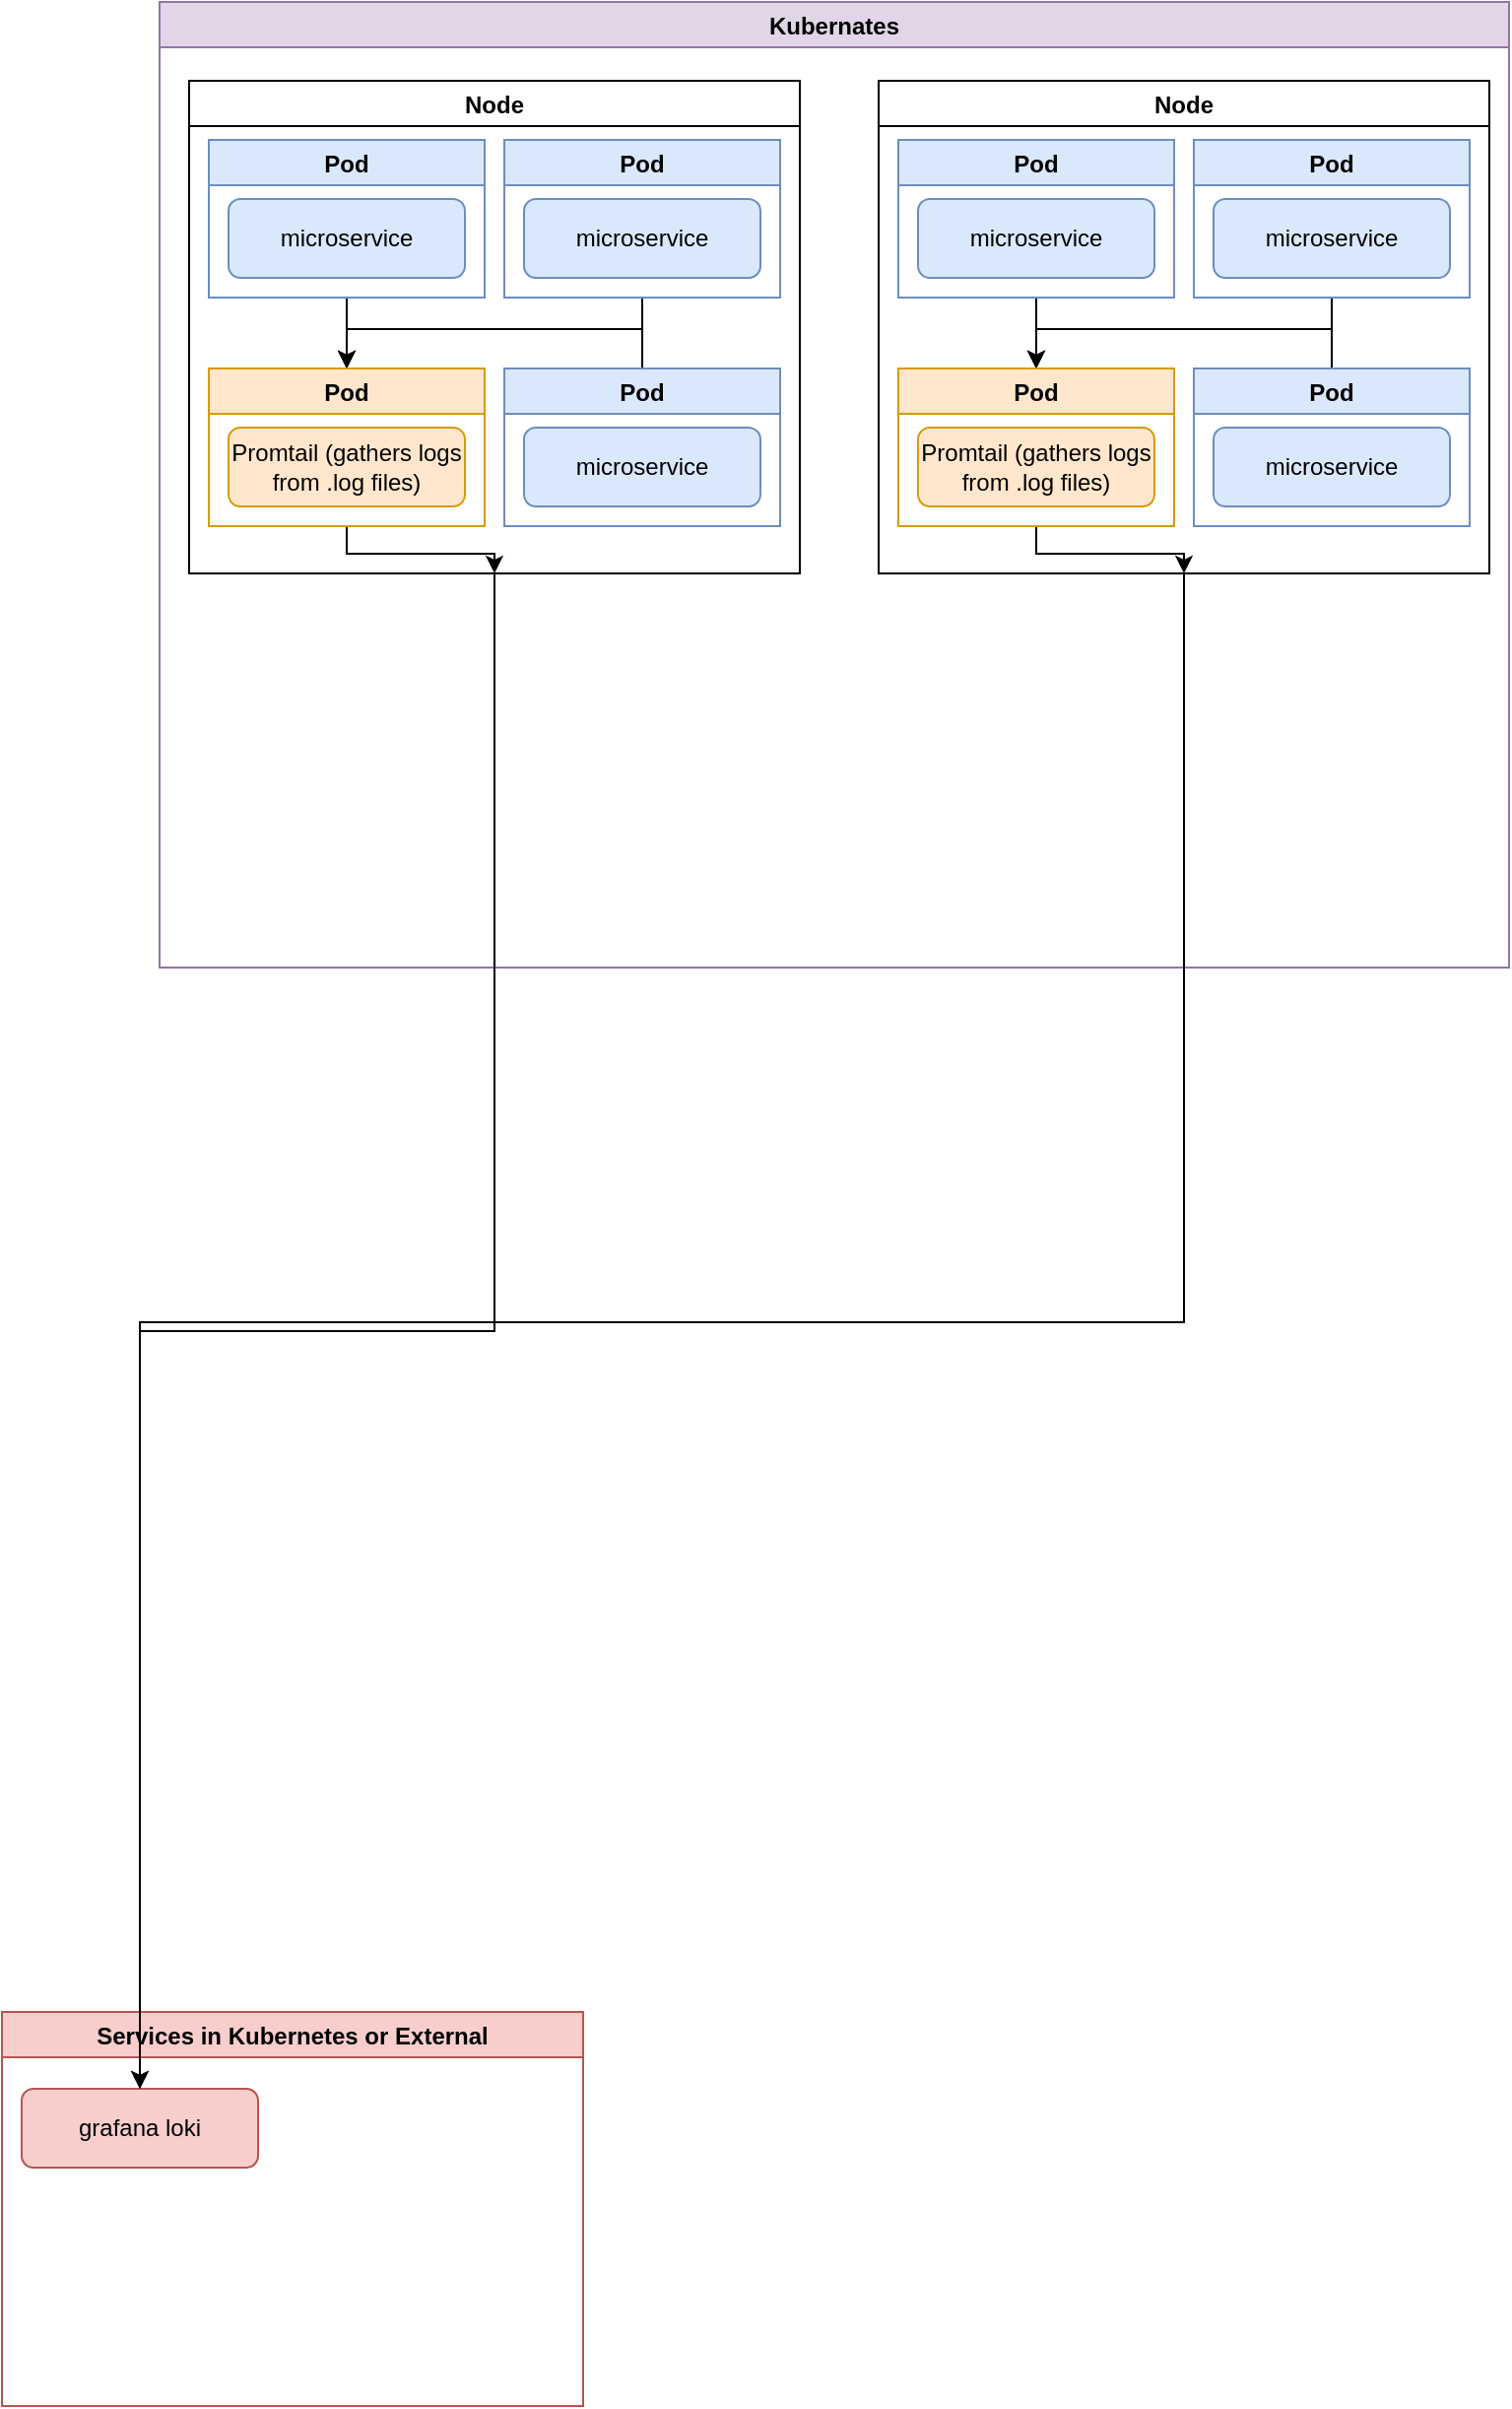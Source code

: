 <mxfile version="15.9.1" type="github">
  <diagram id="C5RBs43oDa-KdzZeNtuy" name="Page-1">
    <mxGraphModel dx="1302" dy="922" grid="1" gridSize="10" guides="1" tooltips="1" connect="1" arrows="1" fold="1" page="1" pageScale="1" pageWidth="827" pageHeight="1169" math="0" shadow="0">
      <root>
        <mxCell id="WIyWlLk6GJQsqaUBKTNV-0" />
        <mxCell id="WIyWlLk6GJQsqaUBKTNV-1" parent="WIyWlLk6GJQsqaUBKTNV-0" />
        <mxCell id="2bUrFyERgZB-LMlyc5oO-50" value="Kubernates" style="swimlane;fillColor=#e1d5e7;strokeColor=#9673a6;" vertex="1" parent="WIyWlLk6GJQsqaUBKTNV-1">
          <mxGeometry x="90" y="620" width="685" height="490" as="geometry" />
        </mxCell>
        <mxCell id="2bUrFyERgZB-LMlyc5oO-4" value="Node" style="swimlane;" vertex="1" parent="2bUrFyERgZB-LMlyc5oO-50">
          <mxGeometry x="15" y="40" width="310" height="250" as="geometry" />
        </mxCell>
        <mxCell id="2bUrFyERgZB-LMlyc5oO-31" style="edgeStyle=orthogonalEdgeStyle;rounded=0;orthogonalLoop=1;jettySize=auto;html=1;exitX=0.5;exitY=1;exitDx=0;exitDy=0;" edge="1" parent="2bUrFyERgZB-LMlyc5oO-4" source="2bUrFyERgZB-LMlyc5oO-5" target="2bUrFyERgZB-LMlyc5oO-27">
          <mxGeometry relative="1" as="geometry" />
        </mxCell>
        <mxCell id="2bUrFyERgZB-LMlyc5oO-5" value="Pod" style="swimlane;fillColor=#dae8fc;strokeColor=#6c8ebf;" vertex="1" parent="2bUrFyERgZB-LMlyc5oO-4">
          <mxGeometry x="10" y="30" width="140" height="80" as="geometry" />
        </mxCell>
        <mxCell id="WIyWlLk6GJQsqaUBKTNV-3" value="microservice" style="rounded=1;whiteSpace=wrap;html=1;fontSize=12;glass=0;strokeWidth=1;shadow=0;fillColor=#dae8fc;strokeColor=#6c8ebf;" parent="2bUrFyERgZB-LMlyc5oO-5" vertex="1">
          <mxGeometry x="10.0" y="30" width="120" height="40" as="geometry" />
        </mxCell>
        <mxCell id="2bUrFyERgZB-LMlyc5oO-30" style="edgeStyle=orthogonalEdgeStyle;rounded=0;orthogonalLoop=1;jettySize=auto;html=1;exitX=0.5;exitY=1;exitDx=0;exitDy=0;" edge="1" parent="2bUrFyERgZB-LMlyc5oO-4" source="2bUrFyERgZB-LMlyc5oO-6" target="2bUrFyERgZB-LMlyc5oO-27">
          <mxGeometry relative="1" as="geometry">
            <Array as="points">
              <mxPoint x="230" y="126" />
              <mxPoint x="80" y="126" />
            </Array>
          </mxGeometry>
        </mxCell>
        <mxCell id="2bUrFyERgZB-LMlyc5oO-6" value="Pod" style="swimlane;fillColor=#dae8fc;strokeColor=#6c8ebf;" vertex="1" parent="2bUrFyERgZB-LMlyc5oO-4">
          <mxGeometry x="160" y="30" width="140" height="80" as="geometry" />
        </mxCell>
        <mxCell id="2bUrFyERgZB-LMlyc5oO-7" value="microservice" style="rounded=1;whiteSpace=wrap;html=1;fontSize=12;glass=0;strokeWidth=1;shadow=0;fillColor=#dae8fc;strokeColor=#6c8ebf;" vertex="1" parent="2bUrFyERgZB-LMlyc5oO-6">
          <mxGeometry x="10.0" y="30" width="120" height="40" as="geometry" />
        </mxCell>
        <mxCell id="2bUrFyERgZB-LMlyc5oO-33" style="edgeStyle=orthogonalEdgeStyle;rounded=0;orthogonalLoop=1;jettySize=auto;html=1;exitX=0.5;exitY=0;exitDx=0;exitDy=0;entryX=0.5;entryY=0;entryDx=0;entryDy=0;" edge="1" parent="2bUrFyERgZB-LMlyc5oO-4" source="2bUrFyERgZB-LMlyc5oO-8" target="2bUrFyERgZB-LMlyc5oO-27">
          <mxGeometry relative="1" as="geometry" />
        </mxCell>
        <mxCell id="2bUrFyERgZB-LMlyc5oO-8" value="Pod" style="swimlane;fillColor=#dae8fc;strokeColor=#6c8ebf;" vertex="1" parent="2bUrFyERgZB-LMlyc5oO-4">
          <mxGeometry x="160" y="146" width="140" height="80" as="geometry" />
        </mxCell>
        <mxCell id="2bUrFyERgZB-LMlyc5oO-9" value="microservice" style="rounded=1;whiteSpace=wrap;html=1;fontSize=12;glass=0;strokeWidth=1;shadow=0;fillColor=#dae8fc;strokeColor=#6c8ebf;" vertex="1" parent="2bUrFyERgZB-LMlyc5oO-8">
          <mxGeometry x="10.0" y="30" width="120" height="40" as="geometry" />
        </mxCell>
        <mxCell id="2bUrFyERgZB-LMlyc5oO-34" style="edgeStyle=orthogonalEdgeStyle;rounded=0;orthogonalLoop=1;jettySize=auto;html=1;exitX=0.5;exitY=1;exitDx=0;exitDy=0;entryX=0.5;entryY=1;entryDx=0;entryDy=0;" edge="1" parent="2bUrFyERgZB-LMlyc5oO-4" source="2bUrFyERgZB-LMlyc5oO-27" target="2bUrFyERgZB-LMlyc5oO-4">
          <mxGeometry relative="1" as="geometry">
            <Array as="points">
              <mxPoint x="80" y="240" />
              <mxPoint x="155" y="240" />
            </Array>
          </mxGeometry>
        </mxCell>
        <mxCell id="2bUrFyERgZB-LMlyc5oO-27" value="Pod" style="swimlane;fillColor=#ffe6cc;strokeColor=#d79b00;" vertex="1" parent="2bUrFyERgZB-LMlyc5oO-4">
          <mxGeometry x="10" y="146" width="140" height="80" as="geometry" />
        </mxCell>
        <mxCell id="2bUrFyERgZB-LMlyc5oO-29" value="Promtail (gathers logs from .log files)" style="rounded=1;whiteSpace=wrap;html=1;fontSize=12;glass=0;strokeWidth=1;shadow=0;fillColor=#ffe6cc;strokeColor=#d79b00;" vertex="1" parent="2bUrFyERgZB-LMlyc5oO-27">
          <mxGeometry x="10.0" y="30" width="120" height="40" as="geometry" />
        </mxCell>
        <mxCell id="2bUrFyERgZB-LMlyc5oO-36" value="Node" style="swimlane;" vertex="1" parent="2bUrFyERgZB-LMlyc5oO-50">
          <mxGeometry x="365" y="40" width="310" height="250" as="geometry" />
        </mxCell>
        <mxCell id="2bUrFyERgZB-LMlyc5oO-37" style="edgeStyle=orthogonalEdgeStyle;rounded=0;orthogonalLoop=1;jettySize=auto;html=1;exitX=0.5;exitY=1;exitDx=0;exitDy=0;" edge="1" parent="2bUrFyERgZB-LMlyc5oO-36" source="2bUrFyERgZB-LMlyc5oO-38" target="2bUrFyERgZB-LMlyc5oO-47">
          <mxGeometry relative="1" as="geometry" />
        </mxCell>
        <mxCell id="2bUrFyERgZB-LMlyc5oO-38" value="Pod" style="swimlane;fillColor=#dae8fc;strokeColor=#6c8ebf;" vertex="1" parent="2bUrFyERgZB-LMlyc5oO-36">
          <mxGeometry x="10" y="30" width="140" height="80" as="geometry" />
        </mxCell>
        <mxCell id="2bUrFyERgZB-LMlyc5oO-39" value="microservice" style="rounded=1;whiteSpace=wrap;html=1;fontSize=12;glass=0;strokeWidth=1;shadow=0;fillColor=#dae8fc;strokeColor=#6c8ebf;" vertex="1" parent="2bUrFyERgZB-LMlyc5oO-38">
          <mxGeometry x="10.0" y="30" width="120" height="40" as="geometry" />
        </mxCell>
        <mxCell id="2bUrFyERgZB-LMlyc5oO-40" style="edgeStyle=orthogonalEdgeStyle;rounded=0;orthogonalLoop=1;jettySize=auto;html=1;exitX=0.5;exitY=1;exitDx=0;exitDy=0;" edge="1" parent="2bUrFyERgZB-LMlyc5oO-36" source="2bUrFyERgZB-LMlyc5oO-41" target="2bUrFyERgZB-LMlyc5oO-47">
          <mxGeometry relative="1" as="geometry">
            <Array as="points">
              <mxPoint x="230" y="126" />
              <mxPoint x="80" y="126" />
            </Array>
          </mxGeometry>
        </mxCell>
        <mxCell id="2bUrFyERgZB-LMlyc5oO-41" value="Pod" style="swimlane;fillColor=#dae8fc;strokeColor=#6c8ebf;" vertex="1" parent="2bUrFyERgZB-LMlyc5oO-36">
          <mxGeometry x="160" y="30" width="140" height="80" as="geometry" />
        </mxCell>
        <mxCell id="2bUrFyERgZB-LMlyc5oO-42" value="microservice" style="rounded=1;whiteSpace=wrap;html=1;fontSize=12;glass=0;strokeWidth=1;shadow=0;fillColor=#dae8fc;strokeColor=#6c8ebf;" vertex="1" parent="2bUrFyERgZB-LMlyc5oO-41">
          <mxGeometry x="10.0" y="30" width="120" height="40" as="geometry" />
        </mxCell>
        <mxCell id="2bUrFyERgZB-LMlyc5oO-43" style="edgeStyle=orthogonalEdgeStyle;rounded=0;orthogonalLoop=1;jettySize=auto;html=1;exitX=0.5;exitY=0;exitDx=0;exitDy=0;entryX=0.5;entryY=0;entryDx=0;entryDy=0;" edge="1" parent="2bUrFyERgZB-LMlyc5oO-36" source="2bUrFyERgZB-LMlyc5oO-44" target="2bUrFyERgZB-LMlyc5oO-47">
          <mxGeometry relative="1" as="geometry" />
        </mxCell>
        <mxCell id="2bUrFyERgZB-LMlyc5oO-44" value="Pod" style="swimlane;fillColor=#dae8fc;strokeColor=#6c8ebf;" vertex="1" parent="2bUrFyERgZB-LMlyc5oO-36">
          <mxGeometry x="160" y="146" width="140" height="80" as="geometry" />
        </mxCell>
        <mxCell id="2bUrFyERgZB-LMlyc5oO-45" value="microservice" style="rounded=1;whiteSpace=wrap;html=1;fontSize=12;glass=0;strokeWidth=1;shadow=0;fillColor=#dae8fc;strokeColor=#6c8ebf;" vertex="1" parent="2bUrFyERgZB-LMlyc5oO-44">
          <mxGeometry x="10.0" y="30" width="120" height="40" as="geometry" />
        </mxCell>
        <mxCell id="2bUrFyERgZB-LMlyc5oO-46" style="edgeStyle=orthogonalEdgeStyle;rounded=0;orthogonalLoop=1;jettySize=auto;html=1;exitX=0.5;exitY=1;exitDx=0;exitDy=0;entryX=0.5;entryY=1;entryDx=0;entryDy=0;" edge="1" parent="2bUrFyERgZB-LMlyc5oO-36" source="2bUrFyERgZB-LMlyc5oO-47" target="2bUrFyERgZB-LMlyc5oO-36">
          <mxGeometry relative="1" as="geometry">
            <Array as="points">
              <mxPoint x="80" y="240" />
              <mxPoint x="155" y="240" />
            </Array>
          </mxGeometry>
        </mxCell>
        <mxCell id="2bUrFyERgZB-LMlyc5oO-47" value="Pod" style="swimlane;fillColor=#ffe6cc;strokeColor=#d79b00;" vertex="1" parent="2bUrFyERgZB-LMlyc5oO-36">
          <mxGeometry x="10" y="146" width="140" height="80" as="geometry" />
        </mxCell>
        <mxCell id="2bUrFyERgZB-LMlyc5oO-48" value="Promtail (gathers logs from .log files)" style="rounded=1;whiteSpace=wrap;html=1;fontSize=12;glass=0;strokeWidth=1;shadow=0;fillColor=#ffe6cc;strokeColor=#d79b00;" vertex="1" parent="2bUrFyERgZB-LMlyc5oO-47">
          <mxGeometry x="10.0" y="30" width="120" height="40" as="geometry" />
        </mxCell>
        <mxCell id="2bUrFyERgZB-LMlyc5oO-51" value="Services in Kubernetes or External" style="swimlane;fillColor=#f8cecc;strokeColor=#b85450;" vertex="1" parent="WIyWlLk6GJQsqaUBKTNV-1">
          <mxGeometry x="10" y="1640" width="295" height="200" as="geometry" />
        </mxCell>
        <mxCell id="2bUrFyERgZB-LMlyc5oO-2" value="grafana loki" style="rounded=1;whiteSpace=wrap;html=1;fontSize=12;glass=0;strokeWidth=1;shadow=0;fillColor=#f8cecc;strokeColor=#b85450;" vertex="1" parent="2bUrFyERgZB-LMlyc5oO-51">
          <mxGeometry x="10" y="39" width="120" height="40" as="geometry" />
        </mxCell>
        <mxCell id="2bUrFyERgZB-LMlyc5oO-49" style="edgeStyle=orthogonalEdgeStyle;rounded=0;orthogonalLoop=1;jettySize=auto;html=1;exitX=0.5;exitY=1;exitDx=0;exitDy=0;" edge="1" parent="WIyWlLk6GJQsqaUBKTNV-1" source="2bUrFyERgZB-LMlyc5oO-36" target="2bUrFyERgZB-LMlyc5oO-2">
          <mxGeometry relative="1" as="geometry">
            <Array as="points">
              <mxPoint x="610" y="1290" />
              <mxPoint x="80" y="1290" />
            </Array>
          </mxGeometry>
        </mxCell>
        <mxCell id="2bUrFyERgZB-LMlyc5oO-54" style="edgeStyle=orthogonalEdgeStyle;rounded=0;orthogonalLoop=1;jettySize=auto;html=1;exitX=0.5;exitY=1;exitDx=0;exitDy=0;" edge="1" parent="WIyWlLk6GJQsqaUBKTNV-1" source="2bUrFyERgZB-LMlyc5oO-4" target="2bUrFyERgZB-LMlyc5oO-2">
          <mxGeometry relative="1" as="geometry" />
        </mxCell>
      </root>
    </mxGraphModel>
  </diagram>
</mxfile>
